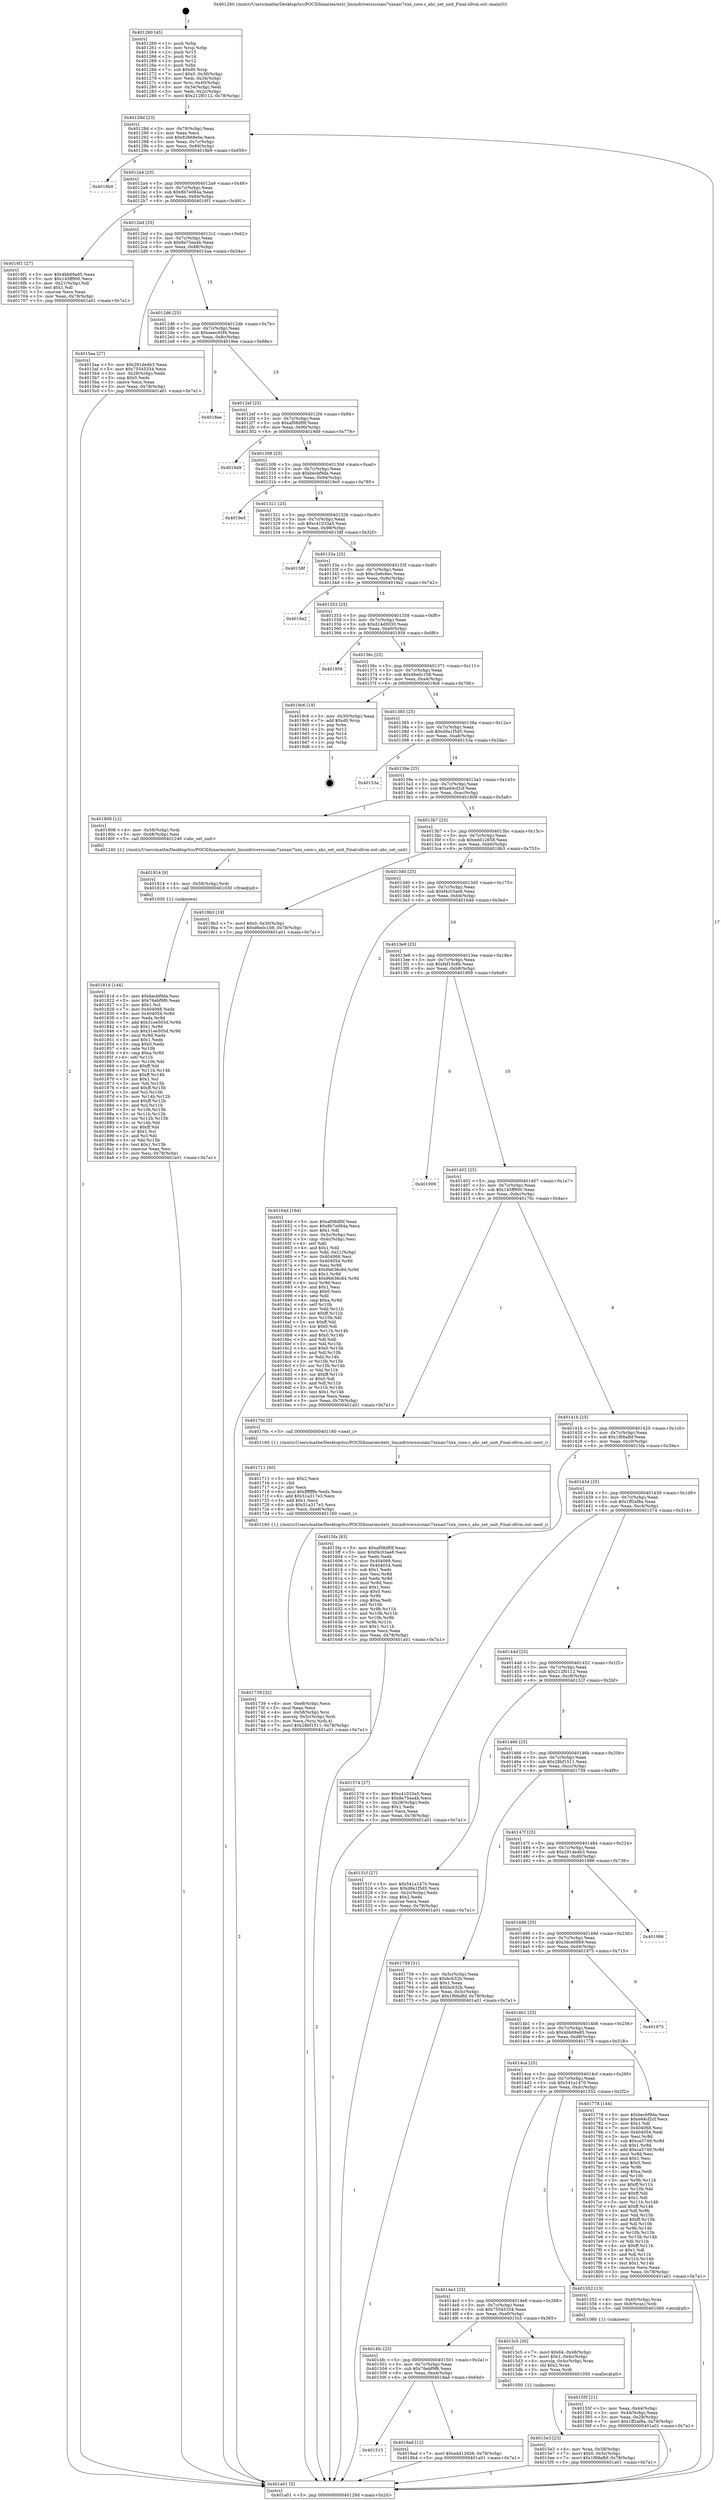 digraph "0x401260" {
  label = "0x401260 (/mnt/c/Users/mathe/Desktop/tcc/POCII/binaries/extr_linuxdriversscsiaic7xxxaic7xxx_core.c_ahc_set_unit_Final-ollvm.out::main(0))"
  labelloc = "t"
  node[shape=record]

  Entry [label="",width=0.3,height=0.3,shape=circle,fillcolor=black,style=filled]
  "0x40128d" [label="{
     0x40128d [23]\l
     | [instrs]\l
     &nbsp;&nbsp;0x40128d \<+3\>: mov -0x78(%rbp),%eax\l
     &nbsp;&nbsp;0x401290 \<+2\>: mov %eax,%ecx\l
     &nbsp;&nbsp;0x401292 \<+6\>: sub $0x82868e0e,%ecx\l
     &nbsp;&nbsp;0x401298 \<+3\>: mov %eax,-0x7c(%rbp)\l
     &nbsp;&nbsp;0x40129b \<+3\>: mov %ecx,-0x80(%rbp)\l
     &nbsp;&nbsp;0x40129e \<+6\>: je 00000000004018b9 \<main+0x659\>\l
  }"]
  "0x4018b9" [label="{
     0x4018b9\l
  }", style=dashed]
  "0x4012a4" [label="{
     0x4012a4 [25]\l
     | [instrs]\l
     &nbsp;&nbsp;0x4012a4 \<+5\>: jmp 00000000004012a9 \<main+0x49\>\l
     &nbsp;&nbsp;0x4012a9 \<+3\>: mov -0x7c(%rbp),%eax\l
     &nbsp;&nbsp;0x4012ac \<+5\>: sub $0x8b7e084a,%eax\l
     &nbsp;&nbsp;0x4012b1 \<+6\>: mov %eax,-0x84(%rbp)\l
     &nbsp;&nbsp;0x4012b7 \<+6\>: je 00000000004016f1 \<main+0x491\>\l
  }"]
  Exit [label="",width=0.3,height=0.3,shape=circle,fillcolor=black,style=filled,peripheries=2]
  "0x4016f1" [label="{
     0x4016f1 [27]\l
     | [instrs]\l
     &nbsp;&nbsp;0x4016f1 \<+5\>: mov $0x4bb69a85,%eax\l
     &nbsp;&nbsp;0x4016f6 \<+5\>: mov $0x145ff900,%ecx\l
     &nbsp;&nbsp;0x4016fb \<+3\>: mov -0x21(%rbp),%dl\l
     &nbsp;&nbsp;0x4016fe \<+3\>: test $0x1,%dl\l
     &nbsp;&nbsp;0x401701 \<+3\>: cmovne %ecx,%eax\l
     &nbsp;&nbsp;0x401704 \<+3\>: mov %eax,-0x78(%rbp)\l
     &nbsp;&nbsp;0x401707 \<+5\>: jmp 0000000000401a01 \<main+0x7a1\>\l
  }"]
  "0x4012bd" [label="{
     0x4012bd [25]\l
     | [instrs]\l
     &nbsp;&nbsp;0x4012bd \<+5\>: jmp 00000000004012c2 \<main+0x62\>\l
     &nbsp;&nbsp;0x4012c2 \<+3\>: mov -0x7c(%rbp),%eax\l
     &nbsp;&nbsp;0x4012c5 \<+5\>: sub $0x8e75ea4b,%eax\l
     &nbsp;&nbsp;0x4012ca \<+6\>: mov %eax,-0x88(%rbp)\l
     &nbsp;&nbsp;0x4012d0 \<+6\>: je 00000000004015aa \<main+0x34a\>\l
  }"]
  "0x401515" [label="{
     0x401515\l
  }", style=dashed]
  "0x4015aa" [label="{
     0x4015aa [27]\l
     | [instrs]\l
     &nbsp;&nbsp;0x4015aa \<+5\>: mov $0x291de4b3,%eax\l
     &nbsp;&nbsp;0x4015af \<+5\>: mov $0x75545334,%ecx\l
     &nbsp;&nbsp;0x4015b4 \<+3\>: mov -0x28(%rbp),%edx\l
     &nbsp;&nbsp;0x4015b7 \<+3\>: cmp $0x0,%edx\l
     &nbsp;&nbsp;0x4015ba \<+3\>: cmove %ecx,%eax\l
     &nbsp;&nbsp;0x4015bd \<+3\>: mov %eax,-0x78(%rbp)\l
     &nbsp;&nbsp;0x4015c0 \<+5\>: jmp 0000000000401a01 \<main+0x7a1\>\l
  }"]
  "0x4012d6" [label="{
     0x4012d6 [25]\l
     | [instrs]\l
     &nbsp;&nbsp;0x4012d6 \<+5\>: jmp 00000000004012db \<main+0x7b\>\l
     &nbsp;&nbsp;0x4012db \<+3\>: mov -0x7c(%rbp),%eax\l
     &nbsp;&nbsp;0x4012de \<+5\>: sub $0xaeec45f4,%eax\l
     &nbsp;&nbsp;0x4012e3 \<+6\>: mov %eax,-0x8c(%rbp)\l
     &nbsp;&nbsp;0x4012e9 \<+6\>: je 00000000004018ee \<main+0x68e\>\l
  }"]
  "0x4018ad" [label="{
     0x4018ad [12]\l
     | [instrs]\l
     &nbsp;&nbsp;0x4018ad \<+7\>: movl $0xedd12658,-0x78(%rbp)\l
     &nbsp;&nbsp;0x4018b4 \<+5\>: jmp 0000000000401a01 \<main+0x7a1\>\l
  }"]
  "0x4018ee" [label="{
     0x4018ee\l
  }", style=dashed]
  "0x4012ef" [label="{
     0x4012ef [25]\l
     | [instrs]\l
     &nbsp;&nbsp;0x4012ef \<+5\>: jmp 00000000004012f4 \<main+0x94\>\l
     &nbsp;&nbsp;0x4012f4 \<+3\>: mov -0x7c(%rbp),%eax\l
     &nbsp;&nbsp;0x4012f7 \<+5\>: sub $0xaf08df0f,%eax\l
     &nbsp;&nbsp;0x4012fc \<+6\>: mov %eax,-0x90(%rbp)\l
     &nbsp;&nbsp;0x401302 \<+6\>: je 00000000004019d9 \<main+0x779\>\l
  }"]
  "0x40181d" [label="{
     0x40181d [144]\l
     | [instrs]\l
     &nbsp;&nbsp;0x40181d \<+5\>: mov $0xbecbf9da,%esi\l
     &nbsp;&nbsp;0x401822 \<+5\>: mov $0x76ebf9f6,%eax\l
     &nbsp;&nbsp;0x401827 \<+2\>: mov $0x1,%cl\l
     &nbsp;&nbsp;0x401829 \<+7\>: mov 0x404068,%edx\l
     &nbsp;&nbsp;0x401830 \<+8\>: mov 0x404054,%r8d\l
     &nbsp;&nbsp;0x401838 \<+3\>: mov %edx,%r9d\l
     &nbsp;&nbsp;0x40183b \<+7\>: add $0x31ee505d,%r9d\l
     &nbsp;&nbsp;0x401842 \<+4\>: sub $0x1,%r9d\l
     &nbsp;&nbsp;0x401846 \<+7\>: sub $0x31ee505d,%r9d\l
     &nbsp;&nbsp;0x40184d \<+4\>: imul %r9d,%edx\l
     &nbsp;&nbsp;0x401851 \<+3\>: and $0x1,%edx\l
     &nbsp;&nbsp;0x401854 \<+3\>: cmp $0x0,%edx\l
     &nbsp;&nbsp;0x401857 \<+4\>: sete %r10b\l
     &nbsp;&nbsp;0x40185b \<+4\>: cmp $0xa,%r8d\l
     &nbsp;&nbsp;0x40185f \<+4\>: setl %r11b\l
     &nbsp;&nbsp;0x401863 \<+3\>: mov %r10b,%bl\l
     &nbsp;&nbsp;0x401866 \<+3\>: xor $0xff,%bl\l
     &nbsp;&nbsp;0x401869 \<+3\>: mov %r11b,%r14b\l
     &nbsp;&nbsp;0x40186c \<+4\>: xor $0xff,%r14b\l
     &nbsp;&nbsp;0x401870 \<+3\>: xor $0x1,%cl\l
     &nbsp;&nbsp;0x401873 \<+3\>: mov %bl,%r15b\l
     &nbsp;&nbsp;0x401876 \<+4\>: and $0xff,%r15b\l
     &nbsp;&nbsp;0x40187a \<+3\>: and %cl,%r10b\l
     &nbsp;&nbsp;0x40187d \<+3\>: mov %r14b,%r12b\l
     &nbsp;&nbsp;0x401880 \<+4\>: and $0xff,%r12b\l
     &nbsp;&nbsp;0x401884 \<+3\>: and %cl,%r11b\l
     &nbsp;&nbsp;0x401887 \<+3\>: or %r10b,%r15b\l
     &nbsp;&nbsp;0x40188a \<+3\>: or %r11b,%r12b\l
     &nbsp;&nbsp;0x40188d \<+3\>: xor %r12b,%r15b\l
     &nbsp;&nbsp;0x401890 \<+3\>: or %r14b,%bl\l
     &nbsp;&nbsp;0x401893 \<+3\>: xor $0xff,%bl\l
     &nbsp;&nbsp;0x401896 \<+3\>: or $0x1,%cl\l
     &nbsp;&nbsp;0x401899 \<+2\>: and %cl,%bl\l
     &nbsp;&nbsp;0x40189b \<+3\>: or %bl,%r15b\l
     &nbsp;&nbsp;0x40189e \<+4\>: test $0x1,%r15b\l
     &nbsp;&nbsp;0x4018a2 \<+3\>: cmovne %eax,%esi\l
     &nbsp;&nbsp;0x4018a5 \<+3\>: mov %esi,-0x78(%rbp)\l
     &nbsp;&nbsp;0x4018a8 \<+5\>: jmp 0000000000401a01 \<main+0x7a1\>\l
  }"]
  "0x4019d9" [label="{
     0x4019d9\l
  }", style=dashed]
  "0x401308" [label="{
     0x401308 [25]\l
     | [instrs]\l
     &nbsp;&nbsp;0x401308 \<+5\>: jmp 000000000040130d \<main+0xad\>\l
     &nbsp;&nbsp;0x40130d \<+3\>: mov -0x7c(%rbp),%eax\l
     &nbsp;&nbsp;0x401310 \<+5\>: sub $0xbecbf9da,%eax\l
     &nbsp;&nbsp;0x401315 \<+6\>: mov %eax,-0x94(%rbp)\l
     &nbsp;&nbsp;0x40131b \<+6\>: je 00000000004019e5 \<main+0x785\>\l
  }"]
  "0x401814" [label="{
     0x401814 [9]\l
     | [instrs]\l
     &nbsp;&nbsp;0x401814 \<+4\>: mov -0x58(%rbp),%rdi\l
     &nbsp;&nbsp;0x401818 \<+5\>: call 0000000000401030 \<free@plt\>\l
     | [calls]\l
     &nbsp;&nbsp;0x401030 \{1\} (unknown)\l
  }"]
  "0x4019e5" [label="{
     0x4019e5\l
  }", style=dashed]
  "0x401321" [label="{
     0x401321 [25]\l
     | [instrs]\l
     &nbsp;&nbsp;0x401321 \<+5\>: jmp 0000000000401326 \<main+0xc6\>\l
     &nbsp;&nbsp;0x401326 \<+3\>: mov -0x7c(%rbp),%eax\l
     &nbsp;&nbsp;0x401329 \<+5\>: sub $0xc41033a5,%eax\l
     &nbsp;&nbsp;0x40132e \<+6\>: mov %eax,-0x98(%rbp)\l
     &nbsp;&nbsp;0x401334 \<+6\>: je 000000000040158f \<main+0x32f\>\l
  }"]
  "0x401739" [label="{
     0x401739 [32]\l
     | [instrs]\l
     &nbsp;&nbsp;0x401739 \<+6\>: mov -0xe8(%rbp),%ecx\l
     &nbsp;&nbsp;0x40173f \<+3\>: imul %eax,%ecx\l
     &nbsp;&nbsp;0x401742 \<+4\>: mov -0x58(%rbp),%rsi\l
     &nbsp;&nbsp;0x401746 \<+4\>: movslq -0x5c(%rbp),%rdi\l
     &nbsp;&nbsp;0x40174a \<+3\>: mov %ecx,(%rsi,%rdi,4)\l
     &nbsp;&nbsp;0x40174d \<+7\>: movl $0x28bf1511,-0x78(%rbp)\l
     &nbsp;&nbsp;0x401754 \<+5\>: jmp 0000000000401a01 \<main+0x7a1\>\l
  }"]
  "0x40158f" [label="{
     0x40158f\l
  }", style=dashed]
  "0x40133a" [label="{
     0x40133a [25]\l
     | [instrs]\l
     &nbsp;&nbsp;0x40133a \<+5\>: jmp 000000000040133f \<main+0xdf\>\l
     &nbsp;&nbsp;0x40133f \<+3\>: mov -0x7c(%rbp),%eax\l
     &nbsp;&nbsp;0x401342 \<+5\>: sub $0xc5e6c6ec,%eax\l
     &nbsp;&nbsp;0x401347 \<+6\>: mov %eax,-0x9c(%rbp)\l
     &nbsp;&nbsp;0x40134d \<+6\>: je 00000000004019a2 \<main+0x742\>\l
  }"]
  "0x401711" [label="{
     0x401711 [40]\l
     | [instrs]\l
     &nbsp;&nbsp;0x401711 \<+5\>: mov $0x2,%ecx\l
     &nbsp;&nbsp;0x401716 \<+1\>: cltd\l
     &nbsp;&nbsp;0x401717 \<+2\>: idiv %ecx\l
     &nbsp;&nbsp;0x401719 \<+6\>: imul $0xfffffffe,%edx,%ecx\l
     &nbsp;&nbsp;0x40171f \<+6\>: add $0x51a317e3,%ecx\l
     &nbsp;&nbsp;0x401725 \<+3\>: add $0x1,%ecx\l
     &nbsp;&nbsp;0x401728 \<+6\>: sub $0x51a317e3,%ecx\l
     &nbsp;&nbsp;0x40172e \<+6\>: mov %ecx,-0xe8(%rbp)\l
     &nbsp;&nbsp;0x401734 \<+5\>: call 0000000000401160 \<next_i\>\l
     | [calls]\l
     &nbsp;&nbsp;0x401160 \{1\} (/mnt/c/Users/mathe/Desktop/tcc/POCII/binaries/extr_linuxdriversscsiaic7xxxaic7xxx_core.c_ahc_set_unit_Final-ollvm.out::next_i)\l
  }"]
  "0x4019a2" [label="{
     0x4019a2\l
  }", style=dashed]
  "0x401353" [label="{
     0x401353 [25]\l
     | [instrs]\l
     &nbsp;&nbsp;0x401353 \<+5\>: jmp 0000000000401358 \<main+0xf8\>\l
     &nbsp;&nbsp;0x401358 \<+3\>: mov -0x7c(%rbp),%eax\l
     &nbsp;&nbsp;0x40135b \<+5\>: sub $0xd14d0030,%eax\l
     &nbsp;&nbsp;0x401360 \<+6\>: mov %eax,-0xa0(%rbp)\l
     &nbsp;&nbsp;0x401366 \<+6\>: je 0000000000401956 \<main+0x6f6\>\l
  }"]
  "0x4015e3" [label="{
     0x4015e3 [23]\l
     | [instrs]\l
     &nbsp;&nbsp;0x4015e3 \<+4\>: mov %rax,-0x58(%rbp)\l
     &nbsp;&nbsp;0x4015e7 \<+7\>: movl $0x0,-0x5c(%rbp)\l
     &nbsp;&nbsp;0x4015ee \<+7\>: movl $0x1f68afbf,-0x78(%rbp)\l
     &nbsp;&nbsp;0x4015f5 \<+5\>: jmp 0000000000401a01 \<main+0x7a1\>\l
  }"]
  "0x401956" [label="{
     0x401956\l
  }", style=dashed]
  "0x40136c" [label="{
     0x40136c [25]\l
     | [instrs]\l
     &nbsp;&nbsp;0x40136c \<+5\>: jmp 0000000000401371 \<main+0x111\>\l
     &nbsp;&nbsp;0x401371 \<+3\>: mov -0x7c(%rbp),%eax\l
     &nbsp;&nbsp;0x401374 \<+5\>: sub $0xd6e0c108,%eax\l
     &nbsp;&nbsp;0x401379 \<+6\>: mov %eax,-0xa4(%rbp)\l
     &nbsp;&nbsp;0x40137f \<+6\>: je 00000000004019c6 \<main+0x766\>\l
  }"]
  "0x4014fc" [label="{
     0x4014fc [25]\l
     | [instrs]\l
     &nbsp;&nbsp;0x4014fc \<+5\>: jmp 0000000000401501 \<main+0x2a1\>\l
     &nbsp;&nbsp;0x401501 \<+3\>: mov -0x7c(%rbp),%eax\l
     &nbsp;&nbsp;0x401504 \<+5\>: sub $0x76ebf9f6,%eax\l
     &nbsp;&nbsp;0x401509 \<+6\>: mov %eax,-0xe4(%rbp)\l
     &nbsp;&nbsp;0x40150f \<+6\>: je 00000000004018ad \<main+0x64d\>\l
  }"]
  "0x4019c6" [label="{
     0x4019c6 [19]\l
     | [instrs]\l
     &nbsp;&nbsp;0x4019c6 \<+3\>: mov -0x30(%rbp),%eax\l
     &nbsp;&nbsp;0x4019c9 \<+7\>: add $0xd0,%rsp\l
     &nbsp;&nbsp;0x4019d0 \<+1\>: pop %rbx\l
     &nbsp;&nbsp;0x4019d1 \<+2\>: pop %r12\l
     &nbsp;&nbsp;0x4019d3 \<+2\>: pop %r14\l
     &nbsp;&nbsp;0x4019d5 \<+2\>: pop %r15\l
     &nbsp;&nbsp;0x4019d7 \<+1\>: pop %rbp\l
     &nbsp;&nbsp;0x4019d8 \<+1\>: ret\l
  }"]
  "0x401385" [label="{
     0x401385 [25]\l
     | [instrs]\l
     &nbsp;&nbsp;0x401385 \<+5\>: jmp 000000000040138a \<main+0x12a\>\l
     &nbsp;&nbsp;0x40138a \<+3\>: mov -0x7c(%rbp),%eax\l
     &nbsp;&nbsp;0x40138d \<+5\>: sub $0xd9a1f5d5,%eax\l
     &nbsp;&nbsp;0x401392 \<+6\>: mov %eax,-0xa8(%rbp)\l
     &nbsp;&nbsp;0x401398 \<+6\>: je 000000000040153a \<main+0x2da\>\l
  }"]
  "0x4015c5" [label="{
     0x4015c5 [30]\l
     | [instrs]\l
     &nbsp;&nbsp;0x4015c5 \<+7\>: movl $0x64,-0x48(%rbp)\l
     &nbsp;&nbsp;0x4015cc \<+7\>: movl $0x1,-0x4c(%rbp)\l
     &nbsp;&nbsp;0x4015d3 \<+4\>: movslq -0x4c(%rbp),%rax\l
     &nbsp;&nbsp;0x4015d7 \<+4\>: shl $0x2,%rax\l
     &nbsp;&nbsp;0x4015db \<+3\>: mov %rax,%rdi\l
     &nbsp;&nbsp;0x4015de \<+5\>: call 0000000000401050 \<malloc@plt\>\l
     | [calls]\l
     &nbsp;&nbsp;0x401050 \{1\} (unknown)\l
  }"]
  "0x40153a" [label="{
     0x40153a\l
  }", style=dashed]
  "0x40139e" [label="{
     0x40139e [25]\l
     | [instrs]\l
     &nbsp;&nbsp;0x40139e \<+5\>: jmp 00000000004013a3 \<main+0x143\>\l
     &nbsp;&nbsp;0x4013a3 \<+3\>: mov -0x7c(%rbp),%eax\l
     &nbsp;&nbsp;0x4013a6 \<+5\>: sub $0xe64cf2cf,%eax\l
     &nbsp;&nbsp;0x4013ab \<+6\>: mov %eax,-0xac(%rbp)\l
     &nbsp;&nbsp;0x4013b1 \<+6\>: je 0000000000401808 \<main+0x5a8\>\l
  }"]
  "0x40155f" [label="{
     0x40155f [21]\l
     | [instrs]\l
     &nbsp;&nbsp;0x40155f \<+3\>: mov %eax,-0x44(%rbp)\l
     &nbsp;&nbsp;0x401562 \<+3\>: mov -0x44(%rbp),%eax\l
     &nbsp;&nbsp;0x401565 \<+3\>: mov %eax,-0x28(%rbp)\l
     &nbsp;&nbsp;0x401568 \<+7\>: movl $0x1ff2af8a,-0x78(%rbp)\l
     &nbsp;&nbsp;0x40156f \<+5\>: jmp 0000000000401a01 \<main+0x7a1\>\l
  }"]
  "0x401808" [label="{
     0x401808 [12]\l
     | [instrs]\l
     &nbsp;&nbsp;0x401808 \<+4\>: mov -0x58(%rbp),%rdi\l
     &nbsp;&nbsp;0x40180c \<+3\>: mov -0x48(%rbp),%esi\l
     &nbsp;&nbsp;0x40180f \<+5\>: call 0000000000401240 \<ahc_set_unit\>\l
     | [calls]\l
     &nbsp;&nbsp;0x401240 \{1\} (/mnt/c/Users/mathe/Desktop/tcc/POCII/binaries/extr_linuxdriversscsiaic7xxxaic7xxx_core.c_ahc_set_unit_Final-ollvm.out::ahc_set_unit)\l
  }"]
  "0x4013b7" [label="{
     0x4013b7 [25]\l
     | [instrs]\l
     &nbsp;&nbsp;0x4013b7 \<+5\>: jmp 00000000004013bc \<main+0x15c\>\l
     &nbsp;&nbsp;0x4013bc \<+3\>: mov -0x7c(%rbp),%eax\l
     &nbsp;&nbsp;0x4013bf \<+5\>: sub $0xedd12658,%eax\l
     &nbsp;&nbsp;0x4013c4 \<+6\>: mov %eax,-0xb0(%rbp)\l
     &nbsp;&nbsp;0x4013ca \<+6\>: je 00000000004019b3 \<main+0x753\>\l
  }"]
  "0x4014e3" [label="{
     0x4014e3 [25]\l
     | [instrs]\l
     &nbsp;&nbsp;0x4014e3 \<+5\>: jmp 00000000004014e8 \<main+0x288\>\l
     &nbsp;&nbsp;0x4014e8 \<+3\>: mov -0x7c(%rbp),%eax\l
     &nbsp;&nbsp;0x4014eb \<+5\>: sub $0x75545334,%eax\l
     &nbsp;&nbsp;0x4014f0 \<+6\>: mov %eax,-0xe0(%rbp)\l
     &nbsp;&nbsp;0x4014f6 \<+6\>: je 00000000004015c5 \<main+0x365\>\l
  }"]
  "0x4019b3" [label="{
     0x4019b3 [19]\l
     | [instrs]\l
     &nbsp;&nbsp;0x4019b3 \<+7\>: movl $0x0,-0x30(%rbp)\l
     &nbsp;&nbsp;0x4019ba \<+7\>: movl $0xd6e0c108,-0x78(%rbp)\l
     &nbsp;&nbsp;0x4019c1 \<+5\>: jmp 0000000000401a01 \<main+0x7a1\>\l
  }"]
  "0x4013d0" [label="{
     0x4013d0 [25]\l
     | [instrs]\l
     &nbsp;&nbsp;0x4013d0 \<+5\>: jmp 00000000004013d5 \<main+0x175\>\l
     &nbsp;&nbsp;0x4013d5 \<+3\>: mov -0x7c(%rbp),%eax\l
     &nbsp;&nbsp;0x4013d8 \<+5\>: sub $0xf4c03ae8,%eax\l
     &nbsp;&nbsp;0x4013dd \<+6\>: mov %eax,-0xb4(%rbp)\l
     &nbsp;&nbsp;0x4013e3 \<+6\>: je 000000000040164d \<main+0x3ed\>\l
  }"]
  "0x401552" [label="{
     0x401552 [13]\l
     | [instrs]\l
     &nbsp;&nbsp;0x401552 \<+4\>: mov -0x40(%rbp),%rax\l
     &nbsp;&nbsp;0x401556 \<+4\>: mov 0x8(%rax),%rdi\l
     &nbsp;&nbsp;0x40155a \<+5\>: call 0000000000401060 \<atoi@plt\>\l
     | [calls]\l
     &nbsp;&nbsp;0x401060 \{1\} (unknown)\l
  }"]
  "0x40164d" [label="{
     0x40164d [164]\l
     | [instrs]\l
     &nbsp;&nbsp;0x40164d \<+5\>: mov $0xaf08df0f,%eax\l
     &nbsp;&nbsp;0x401652 \<+5\>: mov $0x8b7e084a,%ecx\l
     &nbsp;&nbsp;0x401657 \<+2\>: mov $0x1,%dl\l
     &nbsp;&nbsp;0x401659 \<+3\>: mov -0x5c(%rbp),%esi\l
     &nbsp;&nbsp;0x40165c \<+3\>: cmp -0x4c(%rbp),%esi\l
     &nbsp;&nbsp;0x40165f \<+4\>: setl %dil\l
     &nbsp;&nbsp;0x401663 \<+4\>: and $0x1,%dil\l
     &nbsp;&nbsp;0x401667 \<+4\>: mov %dil,-0x21(%rbp)\l
     &nbsp;&nbsp;0x40166b \<+7\>: mov 0x404068,%esi\l
     &nbsp;&nbsp;0x401672 \<+8\>: mov 0x404054,%r8d\l
     &nbsp;&nbsp;0x40167a \<+3\>: mov %esi,%r9d\l
     &nbsp;&nbsp;0x40167d \<+7\>: sub $0x9b636c84,%r9d\l
     &nbsp;&nbsp;0x401684 \<+4\>: sub $0x1,%r9d\l
     &nbsp;&nbsp;0x401688 \<+7\>: add $0x9b636c84,%r9d\l
     &nbsp;&nbsp;0x40168f \<+4\>: imul %r9d,%esi\l
     &nbsp;&nbsp;0x401693 \<+3\>: and $0x1,%esi\l
     &nbsp;&nbsp;0x401696 \<+3\>: cmp $0x0,%esi\l
     &nbsp;&nbsp;0x401699 \<+4\>: sete %dil\l
     &nbsp;&nbsp;0x40169d \<+4\>: cmp $0xa,%r8d\l
     &nbsp;&nbsp;0x4016a1 \<+4\>: setl %r10b\l
     &nbsp;&nbsp;0x4016a5 \<+3\>: mov %dil,%r11b\l
     &nbsp;&nbsp;0x4016a8 \<+4\>: xor $0xff,%r11b\l
     &nbsp;&nbsp;0x4016ac \<+3\>: mov %r10b,%bl\l
     &nbsp;&nbsp;0x4016af \<+3\>: xor $0xff,%bl\l
     &nbsp;&nbsp;0x4016b2 \<+3\>: xor $0x0,%dl\l
     &nbsp;&nbsp;0x4016b5 \<+3\>: mov %r11b,%r14b\l
     &nbsp;&nbsp;0x4016b8 \<+4\>: and $0x0,%r14b\l
     &nbsp;&nbsp;0x4016bc \<+3\>: and %dl,%dil\l
     &nbsp;&nbsp;0x4016bf \<+3\>: mov %bl,%r15b\l
     &nbsp;&nbsp;0x4016c2 \<+4\>: and $0x0,%r15b\l
     &nbsp;&nbsp;0x4016c6 \<+3\>: and %dl,%r10b\l
     &nbsp;&nbsp;0x4016c9 \<+3\>: or %dil,%r14b\l
     &nbsp;&nbsp;0x4016cc \<+3\>: or %r10b,%r15b\l
     &nbsp;&nbsp;0x4016cf \<+3\>: xor %r15b,%r14b\l
     &nbsp;&nbsp;0x4016d2 \<+3\>: or %bl,%r11b\l
     &nbsp;&nbsp;0x4016d5 \<+4\>: xor $0xff,%r11b\l
     &nbsp;&nbsp;0x4016d9 \<+3\>: or $0x0,%dl\l
     &nbsp;&nbsp;0x4016dc \<+3\>: and %dl,%r11b\l
     &nbsp;&nbsp;0x4016df \<+3\>: or %r11b,%r14b\l
     &nbsp;&nbsp;0x4016e2 \<+4\>: test $0x1,%r14b\l
     &nbsp;&nbsp;0x4016e6 \<+3\>: cmovne %ecx,%eax\l
     &nbsp;&nbsp;0x4016e9 \<+3\>: mov %eax,-0x78(%rbp)\l
     &nbsp;&nbsp;0x4016ec \<+5\>: jmp 0000000000401a01 \<main+0x7a1\>\l
  }"]
  "0x4013e9" [label="{
     0x4013e9 [25]\l
     | [instrs]\l
     &nbsp;&nbsp;0x4013e9 \<+5\>: jmp 00000000004013ee \<main+0x18e\>\l
     &nbsp;&nbsp;0x4013ee \<+3\>: mov -0x7c(%rbp),%eax\l
     &nbsp;&nbsp;0x4013f1 \<+5\>: sub $0xfef10c6b,%eax\l
     &nbsp;&nbsp;0x4013f6 \<+6\>: mov %eax,-0xb8(%rbp)\l
     &nbsp;&nbsp;0x4013fc \<+6\>: je 0000000000401909 \<main+0x6a9\>\l
  }"]
  "0x4014ca" [label="{
     0x4014ca [25]\l
     | [instrs]\l
     &nbsp;&nbsp;0x4014ca \<+5\>: jmp 00000000004014cf \<main+0x26f\>\l
     &nbsp;&nbsp;0x4014cf \<+3\>: mov -0x7c(%rbp),%eax\l
     &nbsp;&nbsp;0x4014d2 \<+5\>: sub $0x541a1470,%eax\l
     &nbsp;&nbsp;0x4014d7 \<+6\>: mov %eax,-0xdc(%rbp)\l
     &nbsp;&nbsp;0x4014dd \<+6\>: je 0000000000401552 \<main+0x2f2\>\l
  }"]
  "0x401909" [label="{
     0x401909\l
  }", style=dashed]
  "0x401402" [label="{
     0x401402 [25]\l
     | [instrs]\l
     &nbsp;&nbsp;0x401402 \<+5\>: jmp 0000000000401407 \<main+0x1a7\>\l
     &nbsp;&nbsp;0x401407 \<+3\>: mov -0x7c(%rbp),%eax\l
     &nbsp;&nbsp;0x40140a \<+5\>: sub $0x145ff900,%eax\l
     &nbsp;&nbsp;0x40140f \<+6\>: mov %eax,-0xbc(%rbp)\l
     &nbsp;&nbsp;0x401415 \<+6\>: je 000000000040170c \<main+0x4ac\>\l
  }"]
  "0x401778" [label="{
     0x401778 [144]\l
     | [instrs]\l
     &nbsp;&nbsp;0x401778 \<+5\>: mov $0xbecbf9da,%eax\l
     &nbsp;&nbsp;0x40177d \<+5\>: mov $0xe64cf2cf,%ecx\l
     &nbsp;&nbsp;0x401782 \<+2\>: mov $0x1,%dl\l
     &nbsp;&nbsp;0x401784 \<+7\>: mov 0x404068,%esi\l
     &nbsp;&nbsp;0x40178b \<+7\>: mov 0x404054,%edi\l
     &nbsp;&nbsp;0x401792 \<+3\>: mov %esi,%r8d\l
     &nbsp;&nbsp;0x401795 \<+7\>: sub $0xca5749,%r8d\l
     &nbsp;&nbsp;0x40179c \<+4\>: sub $0x1,%r8d\l
     &nbsp;&nbsp;0x4017a0 \<+7\>: add $0xca5749,%r8d\l
     &nbsp;&nbsp;0x4017a7 \<+4\>: imul %r8d,%esi\l
     &nbsp;&nbsp;0x4017ab \<+3\>: and $0x1,%esi\l
     &nbsp;&nbsp;0x4017ae \<+3\>: cmp $0x0,%esi\l
     &nbsp;&nbsp;0x4017b1 \<+4\>: sete %r9b\l
     &nbsp;&nbsp;0x4017b5 \<+3\>: cmp $0xa,%edi\l
     &nbsp;&nbsp;0x4017b8 \<+4\>: setl %r10b\l
     &nbsp;&nbsp;0x4017bc \<+3\>: mov %r9b,%r11b\l
     &nbsp;&nbsp;0x4017bf \<+4\>: xor $0xff,%r11b\l
     &nbsp;&nbsp;0x4017c3 \<+3\>: mov %r10b,%bl\l
     &nbsp;&nbsp;0x4017c6 \<+3\>: xor $0xff,%bl\l
     &nbsp;&nbsp;0x4017c9 \<+3\>: xor $0x1,%dl\l
     &nbsp;&nbsp;0x4017cc \<+3\>: mov %r11b,%r14b\l
     &nbsp;&nbsp;0x4017cf \<+4\>: and $0xff,%r14b\l
     &nbsp;&nbsp;0x4017d3 \<+3\>: and %dl,%r9b\l
     &nbsp;&nbsp;0x4017d6 \<+3\>: mov %bl,%r15b\l
     &nbsp;&nbsp;0x4017d9 \<+4\>: and $0xff,%r15b\l
     &nbsp;&nbsp;0x4017dd \<+3\>: and %dl,%r10b\l
     &nbsp;&nbsp;0x4017e0 \<+3\>: or %r9b,%r14b\l
     &nbsp;&nbsp;0x4017e3 \<+3\>: or %r10b,%r15b\l
     &nbsp;&nbsp;0x4017e6 \<+3\>: xor %r15b,%r14b\l
     &nbsp;&nbsp;0x4017e9 \<+3\>: or %bl,%r11b\l
     &nbsp;&nbsp;0x4017ec \<+4\>: xor $0xff,%r11b\l
     &nbsp;&nbsp;0x4017f0 \<+3\>: or $0x1,%dl\l
     &nbsp;&nbsp;0x4017f3 \<+3\>: and %dl,%r11b\l
     &nbsp;&nbsp;0x4017f6 \<+3\>: or %r11b,%r14b\l
     &nbsp;&nbsp;0x4017f9 \<+4\>: test $0x1,%r14b\l
     &nbsp;&nbsp;0x4017fd \<+3\>: cmovne %ecx,%eax\l
     &nbsp;&nbsp;0x401800 \<+3\>: mov %eax,-0x78(%rbp)\l
     &nbsp;&nbsp;0x401803 \<+5\>: jmp 0000000000401a01 \<main+0x7a1\>\l
  }"]
  "0x40170c" [label="{
     0x40170c [5]\l
     | [instrs]\l
     &nbsp;&nbsp;0x40170c \<+5\>: call 0000000000401160 \<next_i\>\l
     | [calls]\l
     &nbsp;&nbsp;0x401160 \{1\} (/mnt/c/Users/mathe/Desktop/tcc/POCII/binaries/extr_linuxdriversscsiaic7xxxaic7xxx_core.c_ahc_set_unit_Final-ollvm.out::next_i)\l
  }"]
  "0x40141b" [label="{
     0x40141b [25]\l
     | [instrs]\l
     &nbsp;&nbsp;0x40141b \<+5\>: jmp 0000000000401420 \<main+0x1c0\>\l
     &nbsp;&nbsp;0x401420 \<+3\>: mov -0x7c(%rbp),%eax\l
     &nbsp;&nbsp;0x401423 \<+5\>: sub $0x1f68afbf,%eax\l
     &nbsp;&nbsp;0x401428 \<+6\>: mov %eax,-0xc0(%rbp)\l
     &nbsp;&nbsp;0x40142e \<+6\>: je 00000000004015fa \<main+0x39a\>\l
  }"]
  "0x4014b1" [label="{
     0x4014b1 [25]\l
     | [instrs]\l
     &nbsp;&nbsp;0x4014b1 \<+5\>: jmp 00000000004014b6 \<main+0x256\>\l
     &nbsp;&nbsp;0x4014b6 \<+3\>: mov -0x7c(%rbp),%eax\l
     &nbsp;&nbsp;0x4014b9 \<+5\>: sub $0x4bb69a85,%eax\l
     &nbsp;&nbsp;0x4014be \<+6\>: mov %eax,-0xd8(%rbp)\l
     &nbsp;&nbsp;0x4014c4 \<+6\>: je 0000000000401778 \<main+0x518\>\l
  }"]
  "0x4015fa" [label="{
     0x4015fa [83]\l
     | [instrs]\l
     &nbsp;&nbsp;0x4015fa \<+5\>: mov $0xaf08df0f,%eax\l
     &nbsp;&nbsp;0x4015ff \<+5\>: mov $0xf4c03ae8,%ecx\l
     &nbsp;&nbsp;0x401604 \<+2\>: xor %edx,%edx\l
     &nbsp;&nbsp;0x401606 \<+7\>: mov 0x404068,%esi\l
     &nbsp;&nbsp;0x40160d \<+7\>: mov 0x404054,%edi\l
     &nbsp;&nbsp;0x401614 \<+3\>: sub $0x1,%edx\l
     &nbsp;&nbsp;0x401617 \<+3\>: mov %esi,%r8d\l
     &nbsp;&nbsp;0x40161a \<+3\>: add %edx,%r8d\l
     &nbsp;&nbsp;0x40161d \<+4\>: imul %r8d,%esi\l
     &nbsp;&nbsp;0x401621 \<+3\>: and $0x1,%esi\l
     &nbsp;&nbsp;0x401624 \<+3\>: cmp $0x0,%esi\l
     &nbsp;&nbsp;0x401627 \<+4\>: sete %r9b\l
     &nbsp;&nbsp;0x40162b \<+3\>: cmp $0xa,%edi\l
     &nbsp;&nbsp;0x40162e \<+4\>: setl %r10b\l
     &nbsp;&nbsp;0x401632 \<+3\>: mov %r9b,%r11b\l
     &nbsp;&nbsp;0x401635 \<+3\>: and %r10b,%r11b\l
     &nbsp;&nbsp;0x401638 \<+3\>: xor %r10b,%r9b\l
     &nbsp;&nbsp;0x40163b \<+3\>: or %r9b,%r11b\l
     &nbsp;&nbsp;0x40163e \<+4\>: test $0x1,%r11b\l
     &nbsp;&nbsp;0x401642 \<+3\>: cmovne %ecx,%eax\l
     &nbsp;&nbsp;0x401645 \<+3\>: mov %eax,-0x78(%rbp)\l
     &nbsp;&nbsp;0x401648 \<+5\>: jmp 0000000000401a01 \<main+0x7a1\>\l
  }"]
  "0x401434" [label="{
     0x401434 [25]\l
     | [instrs]\l
     &nbsp;&nbsp;0x401434 \<+5\>: jmp 0000000000401439 \<main+0x1d9\>\l
     &nbsp;&nbsp;0x401439 \<+3\>: mov -0x7c(%rbp),%eax\l
     &nbsp;&nbsp;0x40143c \<+5\>: sub $0x1ff2af8a,%eax\l
     &nbsp;&nbsp;0x401441 \<+6\>: mov %eax,-0xc4(%rbp)\l
     &nbsp;&nbsp;0x401447 \<+6\>: je 0000000000401574 \<main+0x314\>\l
  }"]
  "0x401975" [label="{
     0x401975\l
  }", style=dashed]
  "0x401574" [label="{
     0x401574 [27]\l
     | [instrs]\l
     &nbsp;&nbsp;0x401574 \<+5\>: mov $0xc41033a5,%eax\l
     &nbsp;&nbsp;0x401579 \<+5\>: mov $0x8e75ea4b,%ecx\l
     &nbsp;&nbsp;0x40157e \<+3\>: mov -0x28(%rbp),%edx\l
     &nbsp;&nbsp;0x401581 \<+3\>: cmp $0x1,%edx\l
     &nbsp;&nbsp;0x401584 \<+3\>: cmovl %ecx,%eax\l
     &nbsp;&nbsp;0x401587 \<+3\>: mov %eax,-0x78(%rbp)\l
     &nbsp;&nbsp;0x40158a \<+5\>: jmp 0000000000401a01 \<main+0x7a1\>\l
  }"]
  "0x40144d" [label="{
     0x40144d [25]\l
     | [instrs]\l
     &nbsp;&nbsp;0x40144d \<+5\>: jmp 0000000000401452 \<main+0x1f2\>\l
     &nbsp;&nbsp;0x401452 \<+3\>: mov -0x7c(%rbp),%eax\l
     &nbsp;&nbsp;0x401455 \<+5\>: sub $0x212f0112,%eax\l
     &nbsp;&nbsp;0x40145a \<+6\>: mov %eax,-0xc8(%rbp)\l
     &nbsp;&nbsp;0x401460 \<+6\>: je 000000000040151f \<main+0x2bf\>\l
  }"]
  "0x401498" [label="{
     0x401498 [25]\l
     | [instrs]\l
     &nbsp;&nbsp;0x401498 \<+5\>: jmp 000000000040149d \<main+0x23d\>\l
     &nbsp;&nbsp;0x40149d \<+3\>: mov -0x7c(%rbp),%eax\l
     &nbsp;&nbsp;0x4014a0 \<+5\>: sub $0x3dce0869,%eax\l
     &nbsp;&nbsp;0x4014a5 \<+6\>: mov %eax,-0xd4(%rbp)\l
     &nbsp;&nbsp;0x4014ab \<+6\>: je 0000000000401975 \<main+0x715\>\l
  }"]
  "0x40151f" [label="{
     0x40151f [27]\l
     | [instrs]\l
     &nbsp;&nbsp;0x40151f \<+5\>: mov $0x541a1470,%eax\l
     &nbsp;&nbsp;0x401524 \<+5\>: mov $0xd9a1f5d5,%ecx\l
     &nbsp;&nbsp;0x401529 \<+3\>: mov -0x2c(%rbp),%edx\l
     &nbsp;&nbsp;0x40152c \<+3\>: cmp $0x2,%edx\l
     &nbsp;&nbsp;0x40152f \<+3\>: cmovne %ecx,%eax\l
     &nbsp;&nbsp;0x401532 \<+3\>: mov %eax,-0x78(%rbp)\l
     &nbsp;&nbsp;0x401535 \<+5\>: jmp 0000000000401a01 \<main+0x7a1\>\l
  }"]
  "0x401466" [label="{
     0x401466 [25]\l
     | [instrs]\l
     &nbsp;&nbsp;0x401466 \<+5\>: jmp 000000000040146b \<main+0x20b\>\l
     &nbsp;&nbsp;0x40146b \<+3\>: mov -0x7c(%rbp),%eax\l
     &nbsp;&nbsp;0x40146e \<+5\>: sub $0x28bf1511,%eax\l
     &nbsp;&nbsp;0x401473 \<+6\>: mov %eax,-0xcc(%rbp)\l
     &nbsp;&nbsp;0x401479 \<+6\>: je 0000000000401759 \<main+0x4f9\>\l
  }"]
  "0x401a01" [label="{
     0x401a01 [5]\l
     | [instrs]\l
     &nbsp;&nbsp;0x401a01 \<+5\>: jmp 000000000040128d \<main+0x2d\>\l
  }"]
  "0x401260" [label="{
     0x401260 [45]\l
     | [instrs]\l
     &nbsp;&nbsp;0x401260 \<+1\>: push %rbp\l
     &nbsp;&nbsp;0x401261 \<+3\>: mov %rsp,%rbp\l
     &nbsp;&nbsp;0x401264 \<+2\>: push %r15\l
     &nbsp;&nbsp;0x401266 \<+2\>: push %r14\l
     &nbsp;&nbsp;0x401268 \<+2\>: push %r12\l
     &nbsp;&nbsp;0x40126a \<+1\>: push %rbx\l
     &nbsp;&nbsp;0x40126b \<+7\>: sub $0xd0,%rsp\l
     &nbsp;&nbsp;0x401272 \<+7\>: movl $0x0,-0x30(%rbp)\l
     &nbsp;&nbsp;0x401279 \<+3\>: mov %edi,-0x34(%rbp)\l
     &nbsp;&nbsp;0x40127c \<+4\>: mov %rsi,-0x40(%rbp)\l
     &nbsp;&nbsp;0x401280 \<+3\>: mov -0x34(%rbp),%edi\l
     &nbsp;&nbsp;0x401283 \<+3\>: mov %edi,-0x2c(%rbp)\l
     &nbsp;&nbsp;0x401286 \<+7\>: movl $0x212f0112,-0x78(%rbp)\l
  }"]
  "0x401996" [label="{
     0x401996\l
  }", style=dashed]
  "0x401759" [label="{
     0x401759 [31]\l
     | [instrs]\l
     &nbsp;&nbsp;0x401759 \<+3\>: mov -0x5c(%rbp),%eax\l
     &nbsp;&nbsp;0x40175c \<+5\>: sub $0xbcb32b,%eax\l
     &nbsp;&nbsp;0x401761 \<+3\>: add $0x1,%eax\l
     &nbsp;&nbsp;0x401764 \<+5\>: add $0xbcb32b,%eax\l
     &nbsp;&nbsp;0x401769 \<+3\>: mov %eax,-0x5c(%rbp)\l
     &nbsp;&nbsp;0x40176c \<+7\>: movl $0x1f68afbf,-0x78(%rbp)\l
     &nbsp;&nbsp;0x401773 \<+5\>: jmp 0000000000401a01 \<main+0x7a1\>\l
  }"]
  "0x40147f" [label="{
     0x40147f [25]\l
     | [instrs]\l
     &nbsp;&nbsp;0x40147f \<+5\>: jmp 0000000000401484 \<main+0x224\>\l
     &nbsp;&nbsp;0x401484 \<+3\>: mov -0x7c(%rbp),%eax\l
     &nbsp;&nbsp;0x401487 \<+5\>: sub $0x291de4b3,%eax\l
     &nbsp;&nbsp;0x40148c \<+6\>: mov %eax,-0xd0(%rbp)\l
     &nbsp;&nbsp;0x401492 \<+6\>: je 0000000000401996 \<main+0x736\>\l
  }"]
  Entry -> "0x401260" [label=" 1"]
  "0x40128d" -> "0x4018b9" [label=" 0"]
  "0x40128d" -> "0x4012a4" [label=" 18"]
  "0x4019c6" -> Exit [label=" 1"]
  "0x4012a4" -> "0x4016f1" [label=" 2"]
  "0x4012a4" -> "0x4012bd" [label=" 16"]
  "0x4019b3" -> "0x401a01" [label=" 1"]
  "0x4012bd" -> "0x4015aa" [label=" 1"]
  "0x4012bd" -> "0x4012d6" [label=" 15"]
  "0x4018ad" -> "0x401a01" [label=" 1"]
  "0x4012d6" -> "0x4018ee" [label=" 0"]
  "0x4012d6" -> "0x4012ef" [label=" 15"]
  "0x4014fc" -> "0x401515" [label=" 0"]
  "0x4012ef" -> "0x4019d9" [label=" 0"]
  "0x4012ef" -> "0x401308" [label=" 15"]
  "0x4014fc" -> "0x4018ad" [label=" 1"]
  "0x401308" -> "0x4019e5" [label=" 0"]
  "0x401308" -> "0x401321" [label=" 15"]
  "0x40181d" -> "0x401a01" [label=" 1"]
  "0x401321" -> "0x40158f" [label=" 0"]
  "0x401321" -> "0x40133a" [label=" 15"]
  "0x401814" -> "0x40181d" [label=" 1"]
  "0x40133a" -> "0x4019a2" [label=" 0"]
  "0x40133a" -> "0x401353" [label=" 15"]
  "0x401808" -> "0x401814" [label=" 1"]
  "0x401353" -> "0x401956" [label=" 0"]
  "0x401353" -> "0x40136c" [label=" 15"]
  "0x401778" -> "0x401a01" [label=" 1"]
  "0x40136c" -> "0x4019c6" [label=" 1"]
  "0x40136c" -> "0x401385" [label=" 14"]
  "0x401759" -> "0x401a01" [label=" 1"]
  "0x401385" -> "0x40153a" [label=" 0"]
  "0x401385" -> "0x40139e" [label=" 14"]
  "0x401739" -> "0x401a01" [label=" 1"]
  "0x40139e" -> "0x401808" [label=" 1"]
  "0x40139e" -> "0x4013b7" [label=" 13"]
  "0x40170c" -> "0x401711" [label=" 1"]
  "0x4013b7" -> "0x4019b3" [label=" 1"]
  "0x4013b7" -> "0x4013d0" [label=" 12"]
  "0x4016f1" -> "0x401a01" [label=" 2"]
  "0x4013d0" -> "0x40164d" [label=" 2"]
  "0x4013d0" -> "0x4013e9" [label=" 10"]
  "0x40164d" -> "0x401a01" [label=" 2"]
  "0x4013e9" -> "0x401909" [label=" 0"]
  "0x4013e9" -> "0x401402" [label=" 10"]
  "0x4015e3" -> "0x401a01" [label=" 1"]
  "0x401402" -> "0x40170c" [label=" 1"]
  "0x401402" -> "0x40141b" [label=" 9"]
  "0x4015c5" -> "0x4015e3" [label=" 1"]
  "0x40141b" -> "0x4015fa" [label=" 2"]
  "0x40141b" -> "0x401434" [label=" 7"]
  "0x4014e3" -> "0x4015c5" [label=" 1"]
  "0x401434" -> "0x401574" [label=" 1"]
  "0x401434" -> "0x40144d" [label=" 6"]
  "0x401711" -> "0x401739" [label=" 1"]
  "0x40144d" -> "0x40151f" [label=" 1"]
  "0x40144d" -> "0x401466" [label=" 5"]
  "0x40151f" -> "0x401a01" [label=" 1"]
  "0x401260" -> "0x40128d" [label=" 1"]
  "0x401a01" -> "0x40128d" [label=" 17"]
  "0x401574" -> "0x401a01" [label=" 1"]
  "0x401466" -> "0x401759" [label=" 1"]
  "0x401466" -> "0x40147f" [label=" 4"]
  "0x40155f" -> "0x401a01" [label=" 1"]
  "0x40147f" -> "0x401996" [label=" 0"]
  "0x40147f" -> "0x401498" [label=" 4"]
  "0x4015aa" -> "0x401a01" [label=" 1"]
  "0x401498" -> "0x401975" [label=" 0"]
  "0x401498" -> "0x4014b1" [label=" 4"]
  "0x4014e3" -> "0x4014fc" [label=" 1"]
  "0x4014b1" -> "0x401778" [label=" 1"]
  "0x4014b1" -> "0x4014ca" [label=" 3"]
  "0x4015fa" -> "0x401a01" [label=" 2"]
  "0x4014ca" -> "0x401552" [label=" 1"]
  "0x4014ca" -> "0x4014e3" [label=" 2"]
  "0x401552" -> "0x40155f" [label=" 1"]
}
